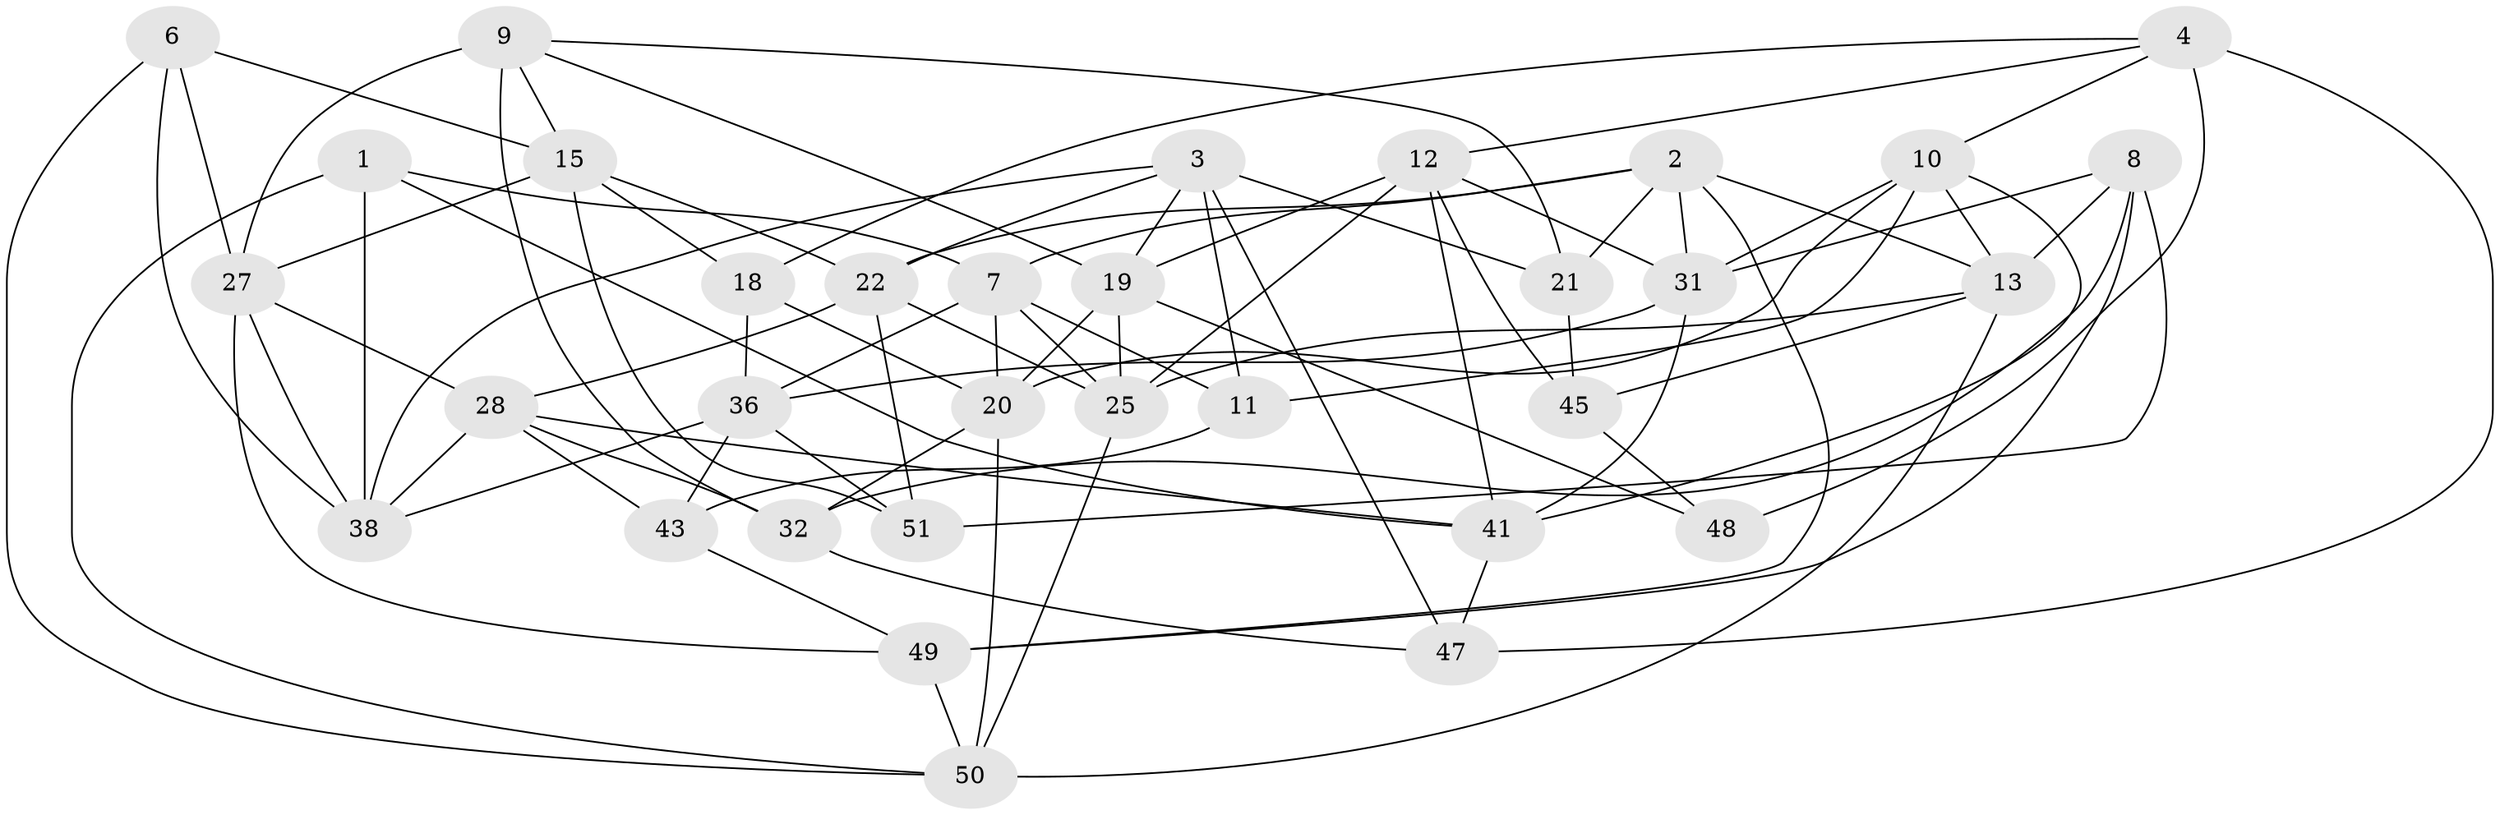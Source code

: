 // original degree distribution, {4: 1.0}
// Generated by graph-tools (version 1.1) at 2025/11/02/27/25 16:11:50]
// undirected, 33 vertices, 86 edges
graph export_dot {
graph [start="1"]
  node [color=gray90,style=filled];
  1;
  2 [super="+5"];
  3 [super="+14"];
  4 [super="+52"];
  6;
  7 [super="+26"];
  8 [super="+39"];
  9 [super="+17"];
  10 [super="+16"];
  11;
  12 [super="+42"];
  13 [super="+35"];
  15 [super="+24"];
  18;
  19 [super="+23"];
  20 [super="+34"];
  21;
  22 [super="+30"];
  25 [super="+33"];
  27 [super="+44"];
  28 [super="+29"];
  31 [super="+40"];
  32 [super="+53"];
  36 [super="+37"];
  38 [super="+46"];
  41 [super="+54"];
  43;
  45;
  47;
  48;
  49 [super="+55"];
  50 [super="+56"];
  51;
  1 -- 7;
  1 -- 50;
  1 -- 41;
  1 -- 38;
  2 -- 21;
  2 -- 31;
  2 -- 7;
  2 -- 49;
  2 -- 13;
  2 -- 22;
  3 -- 47;
  3 -- 19;
  3 -- 38;
  3 -- 11;
  3 -- 21;
  3 -- 22;
  4 -- 48 [weight=2];
  4 -- 12;
  4 -- 18;
  4 -- 10;
  4 -- 47;
  6 -- 50;
  6 -- 27;
  6 -- 38;
  6 -- 15;
  7 -- 36;
  7 -- 11;
  7 -- 20;
  7 -- 25;
  8 -- 49 [weight=2];
  8 -- 31;
  8 -- 13;
  8 -- 32;
  8 -- 51;
  9 -- 32 [weight=2];
  9 -- 21;
  9 -- 19;
  9 -- 27;
  9 -- 15;
  10 -- 13;
  10 -- 31;
  10 -- 41;
  10 -- 11;
  10 -- 20;
  11 -- 43;
  12 -- 19;
  12 -- 25;
  12 -- 41;
  12 -- 45;
  12 -- 31;
  13 -- 45;
  13 -- 50;
  13 -- 25;
  15 -- 51;
  15 -- 18;
  15 -- 27;
  15 -- 22;
  18 -- 20;
  18 -- 36;
  19 -- 48;
  19 -- 20;
  19 -- 25;
  20 -- 32;
  20 -- 50;
  21 -- 45;
  22 -- 51;
  22 -- 28;
  22 -- 25;
  25 -- 50;
  27 -- 49;
  27 -- 38;
  27 -- 28;
  28 -- 32;
  28 -- 41;
  28 -- 43;
  28 -- 38;
  31 -- 36;
  31 -- 41;
  32 -- 47;
  36 -- 38;
  36 -- 43;
  36 -- 51;
  41 -- 47;
  43 -- 49;
  45 -- 48;
  49 -- 50;
}
